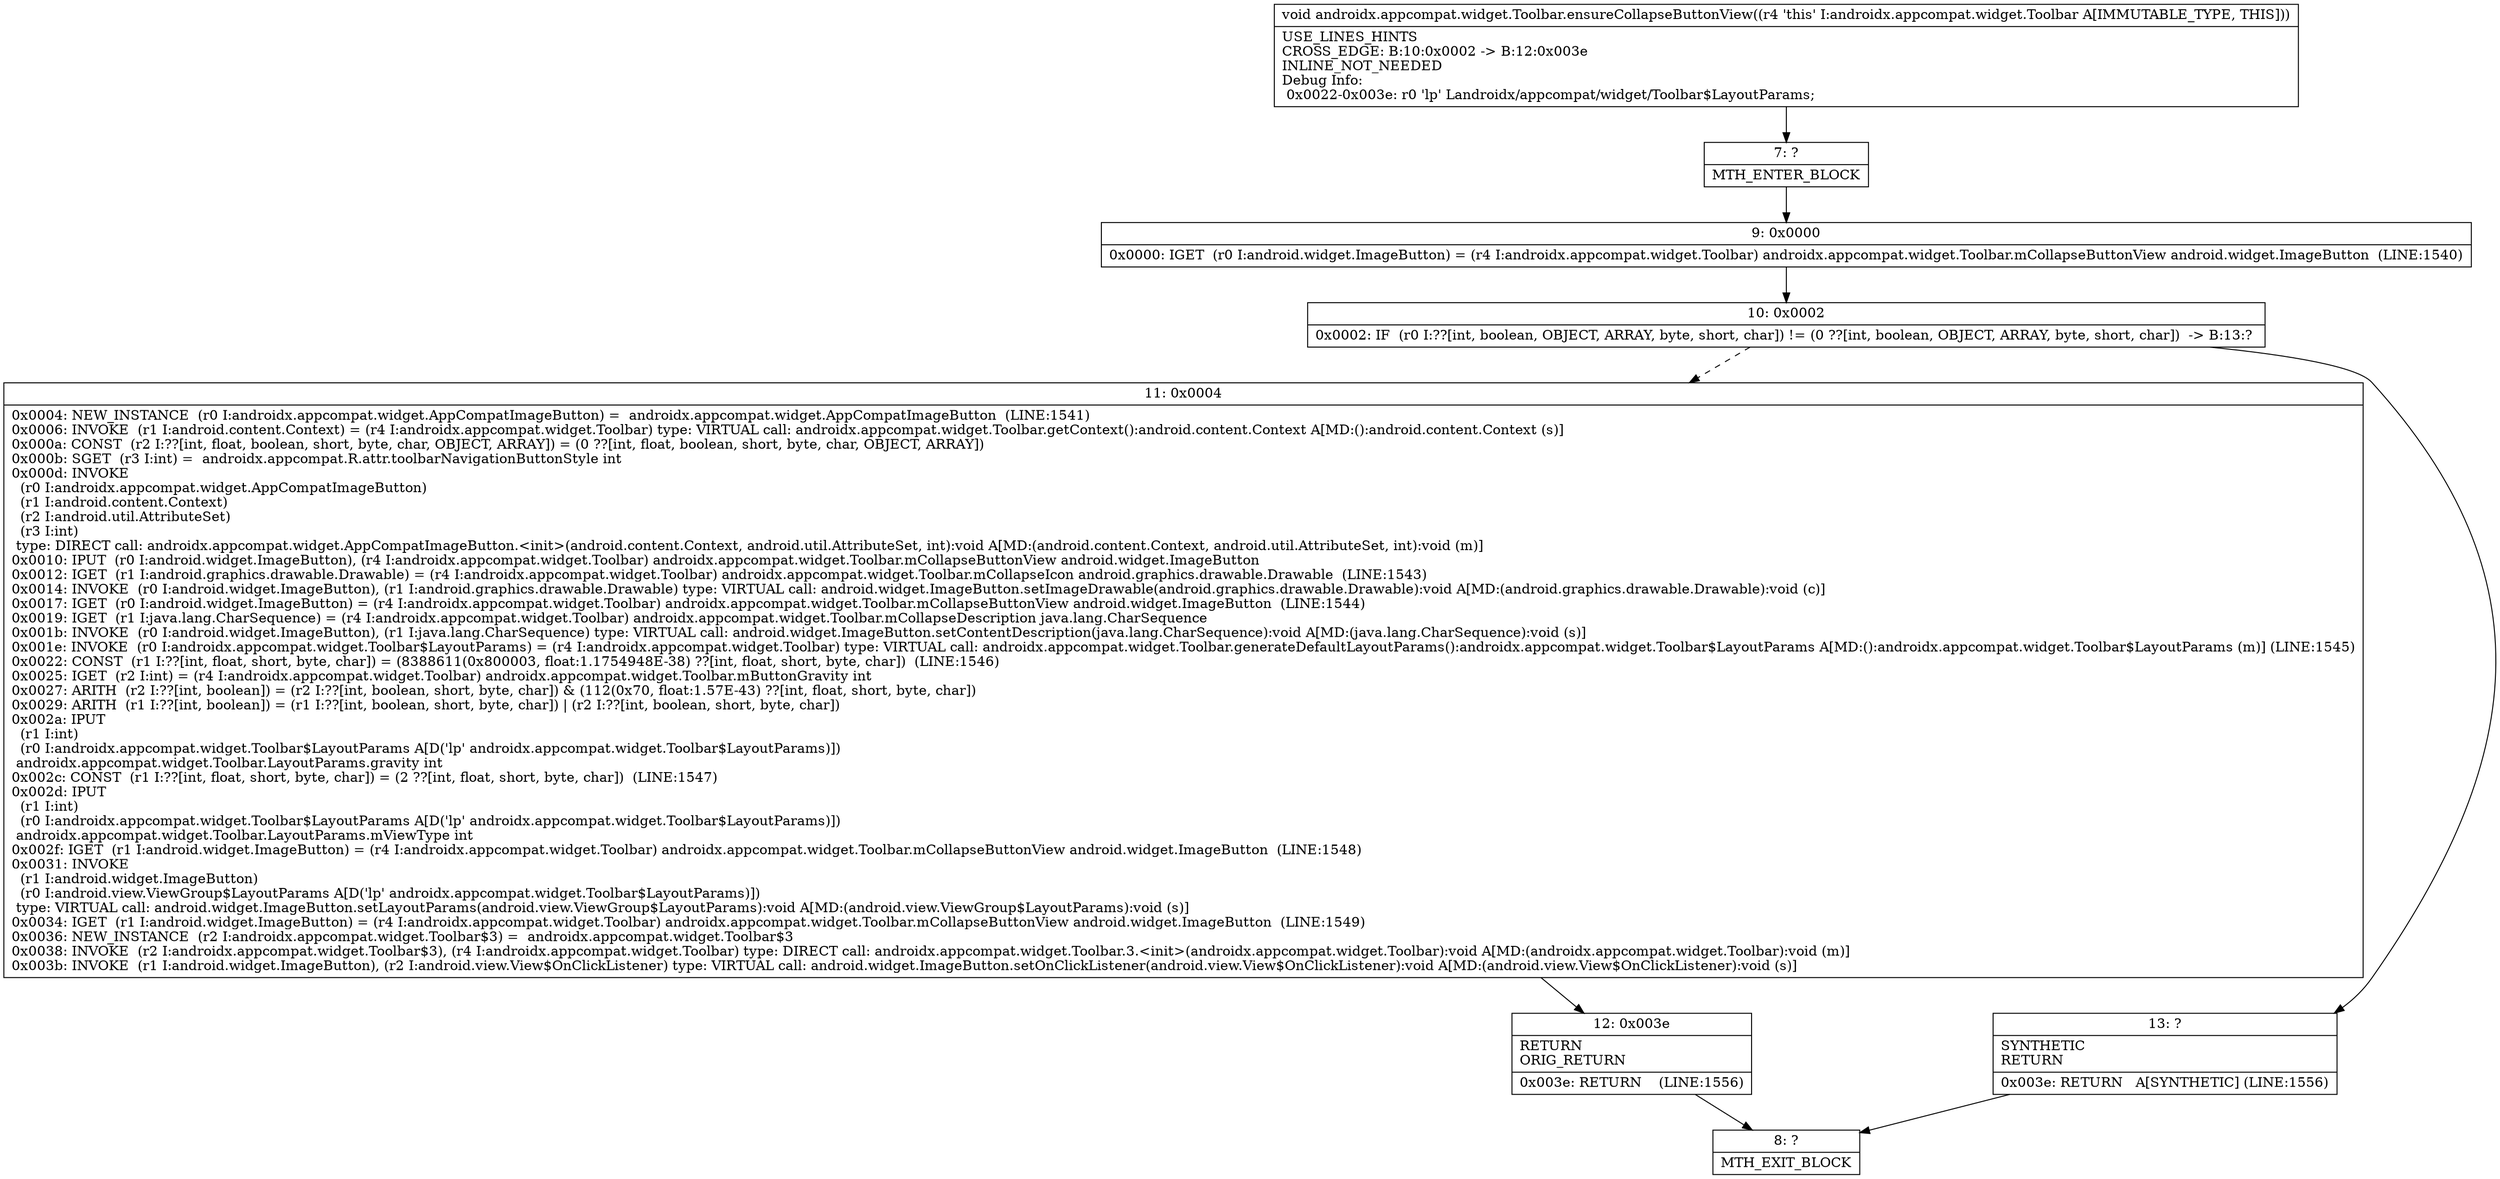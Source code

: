 digraph "CFG forandroidx.appcompat.widget.Toolbar.ensureCollapseButtonView()V" {
Node_7 [shape=record,label="{7\:\ ?|MTH_ENTER_BLOCK\l}"];
Node_9 [shape=record,label="{9\:\ 0x0000|0x0000: IGET  (r0 I:android.widget.ImageButton) = (r4 I:androidx.appcompat.widget.Toolbar) androidx.appcompat.widget.Toolbar.mCollapseButtonView android.widget.ImageButton  (LINE:1540)\l}"];
Node_10 [shape=record,label="{10\:\ 0x0002|0x0002: IF  (r0 I:??[int, boolean, OBJECT, ARRAY, byte, short, char]) != (0 ??[int, boolean, OBJECT, ARRAY, byte, short, char])  \-\> B:13:? \l}"];
Node_11 [shape=record,label="{11\:\ 0x0004|0x0004: NEW_INSTANCE  (r0 I:androidx.appcompat.widget.AppCompatImageButton) =  androidx.appcompat.widget.AppCompatImageButton  (LINE:1541)\l0x0006: INVOKE  (r1 I:android.content.Context) = (r4 I:androidx.appcompat.widget.Toolbar) type: VIRTUAL call: androidx.appcompat.widget.Toolbar.getContext():android.content.Context A[MD:():android.content.Context (s)]\l0x000a: CONST  (r2 I:??[int, float, boolean, short, byte, char, OBJECT, ARRAY]) = (0 ??[int, float, boolean, short, byte, char, OBJECT, ARRAY]) \l0x000b: SGET  (r3 I:int) =  androidx.appcompat.R.attr.toolbarNavigationButtonStyle int \l0x000d: INVOKE  \l  (r0 I:androidx.appcompat.widget.AppCompatImageButton)\l  (r1 I:android.content.Context)\l  (r2 I:android.util.AttributeSet)\l  (r3 I:int)\l type: DIRECT call: androidx.appcompat.widget.AppCompatImageButton.\<init\>(android.content.Context, android.util.AttributeSet, int):void A[MD:(android.content.Context, android.util.AttributeSet, int):void (m)]\l0x0010: IPUT  (r0 I:android.widget.ImageButton), (r4 I:androidx.appcompat.widget.Toolbar) androidx.appcompat.widget.Toolbar.mCollapseButtonView android.widget.ImageButton \l0x0012: IGET  (r1 I:android.graphics.drawable.Drawable) = (r4 I:androidx.appcompat.widget.Toolbar) androidx.appcompat.widget.Toolbar.mCollapseIcon android.graphics.drawable.Drawable  (LINE:1543)\l0x0014: INVOKE  (r0 I:android.widget.ImageButton), (r1 I:android.graphics.drawable.Drawable) type: VIRTUAL call: android.widget.ImageButton.setImageDrawable(android.graphics.drawable.Drawable):void A[MD:(android.graphics.drawable.Drawable):void (c)]\l0x0017: IGET  (r0 I:android.widget.ImageButton) = (r4 I:androidx.appcompat.widget.Toolbar) androidx.appcompat.widget.Toolbar.mCollapseButtonView android.widget.ImageButton  (LINE:1544)\l0x0019: IGET  (r1 I:java.lang.CharSequence) = (r4 I:androidx.appcompat.widget.Toolbar) androidx.appcompat.widget.Toolbar.mCollapseDescription java.lang.CharSequence \l0x001b: INVOKE  (r0 I:android.widget.ImageButton), (r1 I:java.lang.CharSequence) type: VIRTUAL call: android.widget.ImageButton.setContentDescription(java.lang.CharSequence):void A[MD:(java.lang.CharSequence):void (s)]\l0x001e: INVOKE  (r0 I:androidx.appcompat.widget.Toolbar$LayoutParams) = (r4 I:androidx.appcompat.widget.Toolbar) type: VIRTUAL call: androidx.appcompat.widget.Toolbar.generateDefaultLayoutParams():androidx.appcompat.widget.Toolbar$LayoutParams A[MD:():androidx.appcompat.widget.Toolbar$LayoutParams (m)] (LINE:1545)\l0x0022: CONST  (r1 I:??[int, float, short, byte, char]) = (8388611(0x800003, float:1.1754948E\-38) ??[int, float, short, byte, char])  (LINE:1546)\l0x0025: IGET  (r2 I:int) = (r4 I:androidx.appcompat.widget.Toolbar) androidx.appcompat.widget.Toolbar.mButtonGravity int \l0x0027: ARITH  (r2 I:??[int, boolean]) = (r2 I:??[int, boolean, short, byte, char]) & (112(0x70, float:1.57E\-43) ??[int, float, short, byte, char]) \l0x0029: ARITH  (r1 I:??[int, boolean]) = (r1 I:??[int, boolean, short, byte, char]) \| (r2 I:??[int, boolean, short, byte, char]) \l0x002a: IPUT  \l  (r1 I:int)\l  (r0 I:androidx.appcompat.widget.Toolbar$LayoutParams A[D('lp' androidx.appcompat.widget.Toolbar$LayoutParams)])\l androidx.appcompat.widget.Toolbar.LayoutParams.gravity int \l0x002c: CONST  (r1 I:??[int, float, short, byte, char]) = (2 ??[int, float, short, byte, char])  (LINE:1547)\l0x002d: IPUT  \l  (r1 I:int)\l  (r0 I:androidx.appcompat.widget.Toolbar$LayoutParams A[D('lp' androidx.appcompat.widget.Toolbar$LayoutParams)])\l androidx.appcompat.widget.Toolbar.LayoutParams.mViewType int \l0x002f: IGET  (r1 I:android.widget.ImageButton) = (r4 I:androidx.appcompat.widget.Toolbar) androidx.appcompat.widget.Toolbar.mCollapseButtonView android.widget.ImageButton  (LINE:1548)\l0x0031: INVOKE  \l  (r1 I:android.widget.ImageButton)\l  (r0 I:android.view.ViewGroup$LayoutParams A[D('lp' androidx.appcompat.widget.Toolbar$LayoutParams)])\l type: VIRTUAL call: android.widget.ImageButton.setLayoutParams(android.view.ViewGroup$LayoutParams):void A[MD:(android.view.ViewGroup$LayoutParams):void (s)]\l0x0034: IGET  (r1 I:android.widget.ImageButton) = (r4 I:androidx.appcompat.widget.Toolbar) androidx.appcompat.widget.Toolbar.mCollapseButtonView android.widget.ImageButton  (LINE:1549)\l0x0036: NEW_INSTANCE  (r2 I:androidx.appcompat.widget.Toolbar$3) =  androidx.appcompat.widget.Toolbar$3 \l0x0038: INVOKE  (r2 I:androidx.appcompat.widget.Toolbar$3), (r4 I:androidx.appcompat.widget.Toolbar) type: DIRECT call: androidx.appcompat.widget.Toolbar.3.\<init\>(androidx.appcompat.widget.Toolbar):void A[MD:(androidx.appcompat.widget.Toolbar):void (m)]\l0x003b: INVOKE  (r1 I:android.widget.ImageButton), (r2 I:android.view.View$OnClickListener) type: VIRTUAL call: android.widget.ImageButton.setOnClickListener(android.view.View$OnClickListener):void A[MD:(android.view.View$OnClickListener):void (s)]\l}"];
Node_12 [shape=record,label="{12\:\ 0x003e|RETURN\lORIG_RETURN\l|0x003e: RETURN    (LINE:1556)\l}"];
Node_8 [shape=record,label="{8\:\ ?|MTH_EXIT_BLOCK\l}"];
Node_13 [shape=record,label="{13\:\ ?|SYNTHETIC\lRETURN\l|0x003e: RETURN   A[SYNTHETIC] (LINE:1556)\l}"];
MethodNode[shape=record,label="{void androidx.appcompat.widget.Toolbar.ensureCollapseButtonView((r4 'this' I:androidx.appcompat.widget.Toolbar A[IMMUTABLE_TYPE, THIS]))  | USE_LINES_HINTS\lCROSS_EDGE: B:10:0x0002 \-\> B:12:0x003e\lINLINE_NOT_NEEDED\lDebug Info:\l  0x0022\-0x003e: r0 'lp' Landroidx\/appcompat\/widget\/Toolbar$LayoutParams;\l}"];
MethodNode -> Node_7;Node_7 -> Node_9;
Node_9 -> Node_10;
Node_10 -> Node_11[style=dashed];
Node_10 -> Node_13;
Node_11 -> Node_12;
Node_12 -> Node_8;
Node_13 -> Node_8;
}

